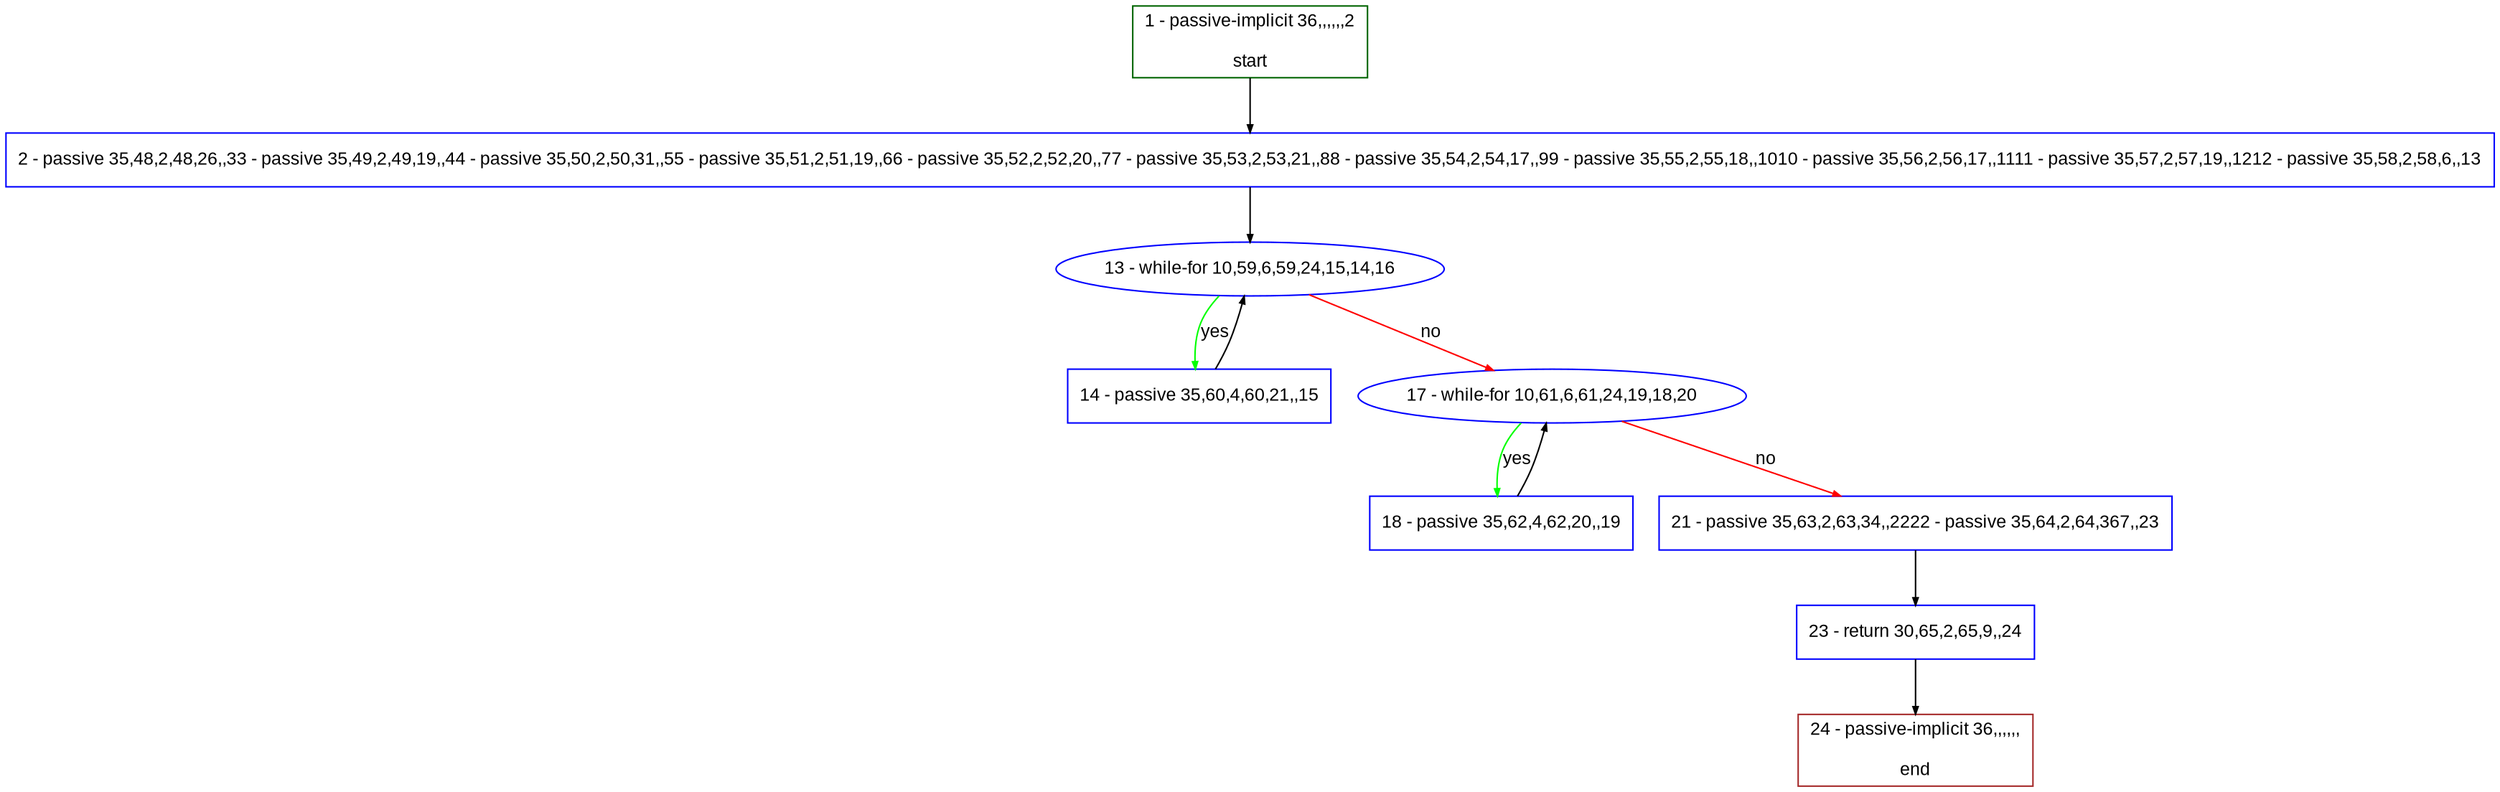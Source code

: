 digraph "" {
  graph [pack="true", label="", fontsize="12", packmode="clust", fontname="Arial", fillcolor="#FFFFCC", bgcolor="white", style="rounded,filled", compound="true"];
  node [node_initialized="no", label="", color="grey", fontsize="12", fillcolor="white", fontname="Arial", style="filled", shape="rectangle", compound="true", fixedsize="false"];
  edge [fontcolor="black", arrowhead="normal", arrowtail="none", arrowsize="0.5", ltail="", label="", color="black", fontsize="12", lhead="", fontname="Arial", dir="forward", compound="true"];
  __N1 [label="2 - passive 35,48,2,48,26,,33 - passive 35,49,2,49,19,,44 - passive 35,50,2,50,31,,55 - passive 35,51,2,51,19,,66 - passive 35,52,2,52,20,,77 - passive 35,53,2,53,21,,88 - passive 35,54,2,54,17,,99 - passive 35,55,2,55,18,,1010 - passive 35,56,2,56,17,,1111 - passive 35,57,2,57,19,,1212 - passive 35,58,2,58,6,,13", color="#0000ff", fillcolor="#ffffff", style="filled", shape="box"];
  __N2 [label="1 - passive-implicit 36,,,,,,2\n\nstart", color="#006400", fillcolor="#ffffff", style="filled", shape="box"];
  __N3 [label="13 - while-for 10,59,6,59,24,15,14,16", color="#0000ff", fillcolor="#ffffff", style="filled", shape="oval"];
  __N4 [label="14 - passive 35,60,4,60,21,,15", color="#0000ff", fillcolor="#ffffff", style="filled", shape="box"];
  __N5 [label="17 - while-for 10,61,6,61,24,19,18,20", color="#0000ff", fillcolor="#ffffff", style="filled", shape="oval"];
  __N6 [label="18 - passive 35,62,4,62,20,,19", color="#0000ff", fillcolor="#ffffff", style="filled", shape="box"];
  __N7 [label="21 - passive 35,63,2,63,34,,2222 - passive 35,64,2,64,367,,23", color="#0000ff", fillcolor="#ffffff", style="filled", shape="box"];
  __N8 [label="23 - return 30,65,2,65,9,,24", color="#0000ff", fillcolor="#ffffff", style="filled", shape="box"];
  __N9 [label="24 - passive-implicit 36,,,,,,\n\nend", color="#a52a2a", fillcolor="#ffffff", style="filled", shape="box"];
  __N2 -> __N1 [arrowhead="normal", arrowtail="none", color="#000000", label="", dir="forward"];
  __N1 -> __N3 [arrowhead="normal", arrowtail="none", color="#000000", label="", dir="forward"];
  __N3 -> __N4 [arrowhead="normal", arrowtail="none", color="#00ff00", label="yes", dir="forward"];
  __N4 -> __N3 [arrowhead="normal", arrowtail="none", color="#000000", label="", dir="forward"];
  __N3 -> __N5 [arrowhead="normal", arrowtail="none", color="#ff0000", label="no", dir="forward"];
  __N5 -> __N6 [arrowhead="normal", arrowtail="none", color="#00ff00", label="yes", dir="forward"];
  __N6 -> __N5 [arrowhead="normal", arrowtail="none", color="#000000", label="", dir="forward"];
  __N5 -> __N7 [arrowhead="normal", arrowtail="none", color="#ff0000", label="no", dir="forward"];
  __N7 -> __N8 [arrowhead="normal", arrowtail="none", color="#000000", label="", dir="forward"];
  __N8 -> __N9 [arrowhead="normal", arrowtail="none", color="#000000", label="", dir="forward"];
}
